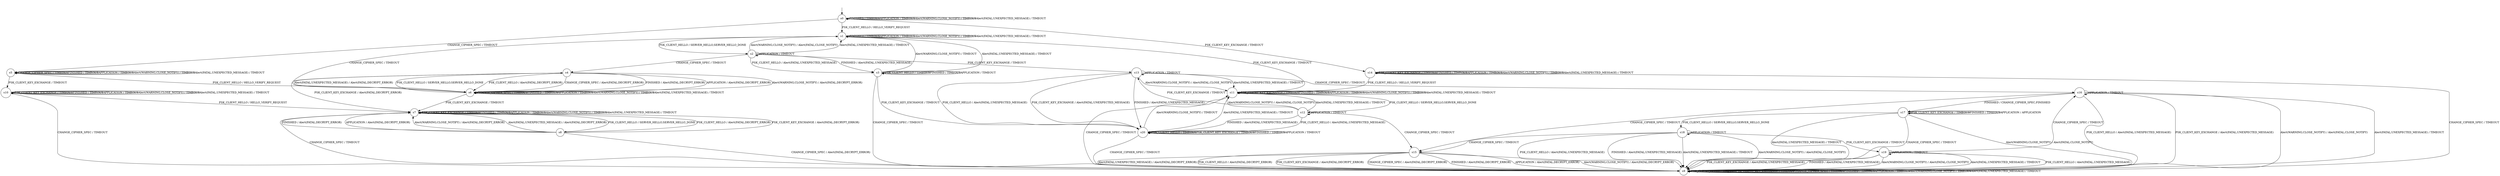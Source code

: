 digraph g {
__start0 [label="" shape="none"];

	s0 [shape="circle" label="s0"];
	s1 [shape="circle" label="s1"];
	s2 [shape="circle" label="s2"];
	s3 [shape="circle" label="s3"];
	s4 [shape="circle" label="s4"];
	s5 [shape="circle" label="s5"];
	s6 [shape="circle" label="s6"];
	s7 [shape="circle" label="s7"];
	s8 [shape="circle" label="s8"];
	s9 [shape="circle" label="s9"];
	s10 [shape="circle" label="s10"];
	s11 [shape="circle" label="s11"];
	s12 [shape="circle" label="s12"];
	s13 [shape="circle" label="s13"];
	s14 [shape="circle" label="s14"];
	s15 [shape="circle" label="s15"];
	s16 [shape="circle" label="s16"];
	s17 [shape="circle" label="s17"];
	s18 [shape="circle" label="s18"];
	s19 [shape="circle" label="s19"];
	s20 [shape="circle" label="s20"];
	s0 -> s1 [label="PSK_CLIENT_HELLO / HELLO_VERIFY_REQUEST"];
	s0 -> s14 [label="PSK_CLIENT_KEY_EXCHANGE / TIMEOUT"];
	s0 -> s5 [label="CHANGE_CIPHER_SPEC / TIMEOUT"];
	s0 -> s0 [label="FINISHED / TIMEOUT"];
	s0 -> s0 [label="APPLICATION / TIMEOUT"];
	s0 -> s0 [label="Alert(WARNING,CLOSE_NOTIFY) / TIMEOUT"];
	s0 -> s0 [label="Alert(FATAL,UNEXPECTED_MESSAGE) / TIMEOUT"];
	s1 -> s2 [label="PSK_CLIENT_HELLO / SERVER_HELLO,SERVER_HELLO_DONE"];
	s1 -> s11 [label="PSK_CLIENT_KEY_EXCHANGE / TIMEOUT"];
	s1 -> s6 [label="CHANGE_CIPHER_SPEC / TIMEOUT"];
	s1 -> s1 [label="FINISHED / TIMEOUT"];
	s1 -> s1 [label="APPLICATION / TIMEOUT"];
	s1 -> s1 [label="Alert(WARNING,CLOSE_NOTIFY) / TIMEOUT"];
	s1 -> s1 [label="Alert(FATAL,UNEXPECTED_MESSAGE) / TIMEOUT"];
	s2 -> s3 [label="PSK_CLIENT_HELLO / Alert(FATAL,UNEXPECTED_MESSAGE)"];
	s2 -> s13 [label="PSK_CLIENT_KEY_EXCHANGE / TIMEOUT"];
	s2 -> s4 [label="CHANGE_CIPHER_SPEC / TIMEOUT"];
	s2 -> s3 [label="FINISHED / Alert(FATAL,UNEXPECTED_MESSAGE)"];
	s2 -> s2 [label="APPLICATION / TIMEOUT"];
	s2 -> s1 [label="Alert(WARNING,CLOSE_NOTIFY) / Alert(FATAL,CLOSE_NOTIFY)"];
	s2 -> s1 [label="Alert(FATAL,UNEXPECTED_MESSAGE) / TIMEOUT"];
	s3 -> s3 [label="PSK_CLIENT_HELLO / TIMEOUT"];
	s3 -> s20 [label="PSK_CLIENT_KEY_EXCHANGE / TIMEOUT"];
	s3 -> s9 [label="CHANGE_CIPHER_SPEC / TIMEOUT"];
	s3 -> s3 [label="FINISHED / TIMEOUT"];
	s3 -> s3 [label="APPLICATION / TIMEOUT"];
	s3 -> s1 [label="Alert(WARNING,CLOSE_NOTIFY) / TIMEOUT"];
	s3 -> s1 [label="Alert(FATAL,UNEXPECTED_MESSAGE) / TIMEOUT"];
	s4 -> s6 [label="PSK_CLIENT_HELLO / Alert(FATAL,DECRYPT_ERROR)"];
	s4 -> s7 [label="PSK_CLIENT_KEY_EXCHANGE / Alert(FATAL,DECRYPT_ERROR)"];
	s4 -> s6 [label="CHANGE_CIPHER_SPEC / Alert(FATAL,DECRYPT_ERROR)"];
	s4 -> s6 [label="FINISHED / Alert(FATAL,DECRYPT_ERROR)"];
	s4 -> s6 [label="APPLICATION / Alert(FATAL,DECRYPT_ERROR)"];
	s4 -> s6 [label="Alert(WARNING,CLOSE_NOTIFY) / Alert(FATAL,DECRYPT_ERROR)"];
	s4 -> s6 [label="Alert(FATAL,UNEXPECTED_MESSAGE) / Alert(FATAL,DECRYPT_ERROR)"];
	s5 -> s6 [label="PSK_CLIENT_HELLO / HELLO_VERIFY_REQUEST"];
	s5 -> s10 [label="PSK_CLIENT_KEY_EXCHANGE / TIMEOUT"];
	s5 -> s5 [label="CHANGE_CIPHER_SPEC / TIMEOUT"];
	s5 -> s5 [label="FINISHED / TIMEOUT"];
	s5 -> s5 [label="APPLICATION / TIMEOUT"];
	s5 -> s5 [label="Alert(WARNING,CLOSE_NOTIFY) / TIMEOUT"];
	s5 -> s5 [label="Alert(FATAL,UNEXPECTED_MESSAGE) / TIMEOUT"];
	s6 -> s4 [label="PSK_CLIENT_HELLO / SERVER_HELLO,SERVER_HELLO_DONE"];
	s6 -> s7 [label="PSK_CLIENT_KEY_EXCHANGE / TIMEOUT"];
	s6 -> s6 [label="CHANGE_CIPHER_SPEC / TIMEOUT"];
	s6 -> s6 [label="FINISHED / TIMEOUT"];
	s6 -> s6 [label="APPLICATION / TIMEOUT"];
	s6 -> s6 [label="Alert(WARNING,CLOSE_NOTIFY) / TIMEOUT"];
	s6 -> s6 [label="Alert(FATAL,UNEXPECTED_MESSAGE) / TIMEOUT"];
	s7 -> s8 [label="PSK_CLIENT_HELLO / SERVER_HELLO,SERVER_HELLO_DONE"];
	s7 -> s7 [label="PSK_CLIENT_KEY_EXCHANGE / TIMEOUT"];
	s7 -> s9 [label="CHANGE_CIPHER_SPEC / TIMEOUT"];
	s7 -> s7 [label="FINISHED / TIMEOUT"];
	s7 -> s7 [label="APPLICATION / TIMEOUT"];
	s7 -> s7 [label="Alert(WARNING,CLOSE_NOTIFY) / TIMEOUT"];
	s7 -> s7 [label="Alert(FATAL,UNEXPECTED_MESSAGE) / TIMEOUT"];
	s8 -> s7 [label="PSK_CLIENT_HELLO / Alert(FATAL,DECRYPT_ERROR)"];
	s8 -> s7 [label="PSK_CLIENT_KEY_EXCHANGE / Alert(FATAL,DECRYPT_ERROR)"];
	s8 -> s9 [label="CHANGE_CIPHER_SPEC / Alert(FATAL,DECRYPT_ERROR)"];
	s8 -> s7 [label="FINISHED / Alert(FATAL,DECRYPT_ERROR)"];
	s8 -> s7 [label="APPLICATION / Alert(FATAL,DECRYPT_ERROR)"];
	s8 -> s7 [label="Alert(WARNING,CLOSE_NOTIFY) / Alert(FATAL,DECRYPT_ERROR)"];
	s8 -> s7 [label="Alert(FATAL,UNEXPECTED_MESSAGE) / Alert(FATAL,DECRYPT_ERROR)"];
	s9 -> s9 [label="PSK_CLIENT_HELLO / TIMEOUT"];
	s9 -> s9 [label="PSK_CLIENT_KEY_EXCHANGE / TIMEOUT"];
	s9 -> s9 [label="CHANGE_CIPHER_SPEC / TIMEOUT"];
	s9 -> s9 [label="FINISHED / TIMEOUT"];
	s9 -> s9 [label="APPLICATION / TIMEOUT"];
	s9 -> s9 [label="Alert(WARNING,CLOSE_NOTIFY) / TIMEOUT"];
	s9 -> s9 [label="Alert(FATAL,UNEXPECTED_MESSAGE) / TIMEOUT"];
	s10 -> s7 [label="PSK_CLIENT_HELLO / HELLO_VERIFY_REQUEST"];
	s10 -> s10 [label="PSK_CLIENT_KEY_EXCHANGE / TIMEOUT"];
	s10 -> s9 [label="CHANGE_CIPHER_SPEC / TIMEOUT"];
	s10 -> s10 [label="FINISHED / TIMEOUT"];
	s10 -> s10 [label="APPLICATION / TIMEOUT"];
	s10 -> s10 [label="Alert(WARNING,CLOSE_NOTIFY) / TIMEOUT"];
	s10 -> s10 [label="Alert(FATAL,UNEXPECTED_MESSAGE) / TIMEOUT"];
	s11 -> s12 [label="PSK_CLIENT_HELLO / SERVER_HELLO,SERVER_HELLO_DONE"];
	s11 -> s11 [label="PSK_CLIENT_KEY_EXCHANGE / TIMEOUT"];
	s11 -> s9 [label="CHANGE_CIPHER_SPEC / TIMEOUT"];
	s11 -> s11 [label="FINISHED / TIMEOUT"];
	s11 -> s11 [label="APPLICATION / TIMEOUT"];
	s11 -> s11 [label="Alert(WARNING,CLOSE_NOTIFY) / TIMEOUT"];
	s11 -> s11 [label="Alert(FATAL,UNEXPECTED_MESSAGE) / TIMEOUT"];
	s12 -> s20 [label="PSK_CLIENT_HELLO / Alert(FATAL,UNEXPECTED_MESSAGE)"];
	s12 -> s13 [label="PSK_CLIENT_KEY_EXCHANGE / TIMEOUT"];
	s12 -> s15 [label="CHANGE_CIPHER_SPEC / TIMEOUT"];
	s12 -> s20 [label="FINISHED / Alert(FATAL,UNEXPECTED_MESSAGE)"];
	s12 -> s12 [label="APPLICATION / TIMEOUT"];
	s12 -> s11 [label="Alert(WARNING,CLOSE_NOTIFY) / Alert(FATAL,CLOSE_NOTIFY)"];
	s12 -> s11 [label="Alert(FATAL,UNEXPECTED_MESSAGE) / TIMEOUT"];
	s13 -> s20 [label="PSK_CLIENT_HELLO / Alert(FATAL,UNEXPECTED_MESSAGE)"];
	s13 -> s20 [label="PSK_CLIENT_KEY_EXCHANGE / Alert(FATAL,UNEXPECTED_MESSAGE)"];
	s13 -> s16 [label="CHANGE_CIPHER_SPEC / TIMEOUT"];
	s13 -> s20 [label="FINISHED / Alert(FATAL,UNEXPECTED_MESSAGE)"];
	s13 -> s13 [label="APPLICATION / TIMEOUT"];
	s13 -> s11 [label="Alert(WARNING,CLOSE_NOTIFY) / Alert(FATAL,CLOSE_NOTIFY)"];
	s13 -> s11 [label="Alert(FATAL,UNEXPECTED_MESSAGE) / TIMEOUT"];
	s14 -> s11 [label="PSK_CLIENT_HELLO / HELLO_VERIFY_REQUEST"];
	s14 -> s14 [label="PSK_CLIENT_KEY_EXCHANGE / TIMEOUT"];
	s14 -> s9 [label="CHANGE_CIPHER_SPEC / TIMEOUT"];
	s14 -> s14 [label="FINISHED / TIMEOUT"];
	s14 -> s14 [label="APPLICATION / TIMEOUT"];
	s14 -> s14 [label="Alert(WARNING,CLOSE_NOTIFY) / TIMEOUT"];
	s14 -> s14 [label="Alert(FATAL,UNEXPECTED_MESSAGE) / TIMEOUT"];
	s15 -> s9 [label="PSK_CLIENT_HELLO / Alert(FATAL,DECRYPT_ERROR)"];
	s15 -> s9 [label="PSK_CLIENT_KEY_EXCHANGE / Alert(FATAL,DECRYPT_ERROR)"];
	s15 -> s9 [label="CHANGE_CIPHER_SPEC / Alert(FATAL,DECRYPT_ERROR)"];
	s15 -> s9 [label="FINISHED / Alert(FATAL,DECRYPT_ERROR)"];
	s15 -> s9 [label="APPLICATION / Alert(FATAL,DECRYPT_ERROR)"];
	s15 -> s9 [label="Alert(WARNING,CLOSE_NOTIFY) / Alert(FATAL,DECRYPT_ERROR)"];
	s15 -> s9 [label="Alert(FATAL,UNEXPECTED_MESSAGE) / Alert(FATAL,DECRYPT_ERROR)"];
	s16 -> s9 [label="PSK_CLIENT_HELLO / Alert(FATAL,UNEXPECTED_MESSAGE)"];
	s16 -> s9 [label="PSK_CLIENT_KEY_EXCHANGE / Alert(FATAL,UNEXPECTED_MESSAGE)"];
	s16 -> s15 [label="CHANGE_CIPHER_SPEC / TIMEOUT"];
	s16 -> s17 [label="FINISHED / CHANGE_CIPHER_SPEC,FINISHED"];
	s16 -> s16 [label="APPLICATION / TIMEOUT"];
	s16 -> s9 [label="Alert(WARNING,CLOSE_NOTIFY) / Alert(FATAL,CLOSE_NOTIFY)"];
	s16 -> s9 [label="Alert(FATAL,UNEXPECTED_MESSAGE) / TIMEOUT"];
	s17 -> s18 [label="PSK_CLIENT_HELLO / SERVER_HELLO,SERVER_HELLO_DONE"];
	s17 -> s17 [label="PSK_CLIENT_KEY_EXCHANGE / TIMEOUT"];
	s17 -> s9 [label="CHANGE_CIPHER_SPEC / TIMEOUT"];
	s17 -> s17 [label="FINISHED / TIMEOUT"];
	s17 -> s17 [label="APPLICATION / APPLICATION"];
	s17 -> s9 [label="Alert(WARNING,CLOSE_NOTIFY) / Alert(FATAL,CLOSE_NOTIFY)"];
	s17 -> s9 [label="Alert(FATAL,UNEXPECTED_MESSAGE) / TIMEOUT"];
	s18 -> s9 [label="PSK_CLIENT_HELLO / Alert(FATAL,UNEXPECTED_MESSAGE)"];
	s18 -> s19 [label="PSK_CLIENT_KEY_EXCHANGE / TIMEOUT"];
	s18 -> s15 [label="CHANGE_CIPHER_SPEC / TIMEOUT"];
	s18 -> s9 [label="FINISHED / Alert(FATAL,UNEXPECTED_MESSAGE)"];
	s18 -> s18 [label="APPLICATION / TIMEOUT"];
	s18 -> s9 [label="Alert(WARNING,CLOSE_NOTIFY) / Alert(FATAL,CLOSE_NOTIFY)"];
	s18 -> s9 [label="Alert(FATAL,UNEXPECTED_MESSAGE) / TIMEOUT"];
	s19 -> s9 [label="PSK_CLIENT_HELLO / Alert(FATAL,UNEXPECTED_MESSAGE)"];
	s19 -> s9 [label="PSK_CLIENT_KEY_EXCHANGE / Alert(FATAL,UNEXPECTED_MESSAGE)"];
	s19 -> s16 [label="CHANGE_CIPHER_SPEC / TIMEOUT"];
	s19 -> s9 [label="FINISHED / Alert(FATAL,UNEXPECTED_MESSAGE)"];
	s19 -> s19 [label="APPLICATION / TIMEOUT"];
	s19 -> s9 [label="Alert(WARNING,CLOSE_NOTIFY) / Alert(FATAL,CLOSE_NOTIFY)"];
	s19 -> s9 [label="Alert(FATAL,UNEXPECTED_MESSAGE) / TIMEOUT"];
	s20 -> s20 [label="PSK_CLIENT_HELLO / TIMEOUT"];
	s20 -> s20 [label="PSK_CLIENT_KEY_EXCHANGE / TIMEOUT"];
	s20 -> s9 [label="CHANGE_CIPHER_SPEC / TIMEOUT"];
	s20 -> s20 [label="FINISHED / TIMEOUT"];
	s20 -> s20 [label="APPLICATION / TIMEOUT"];
	s20 -> s11 [label="Alert(WARNING,CLOSE_NOTIFY) / TIMEOUT"];
	s20 -> s11 [label="Alert(FATAL,UNEXPECTED_MESSAGE) / TIMEOUT"];

__start0 -> s0;
}
